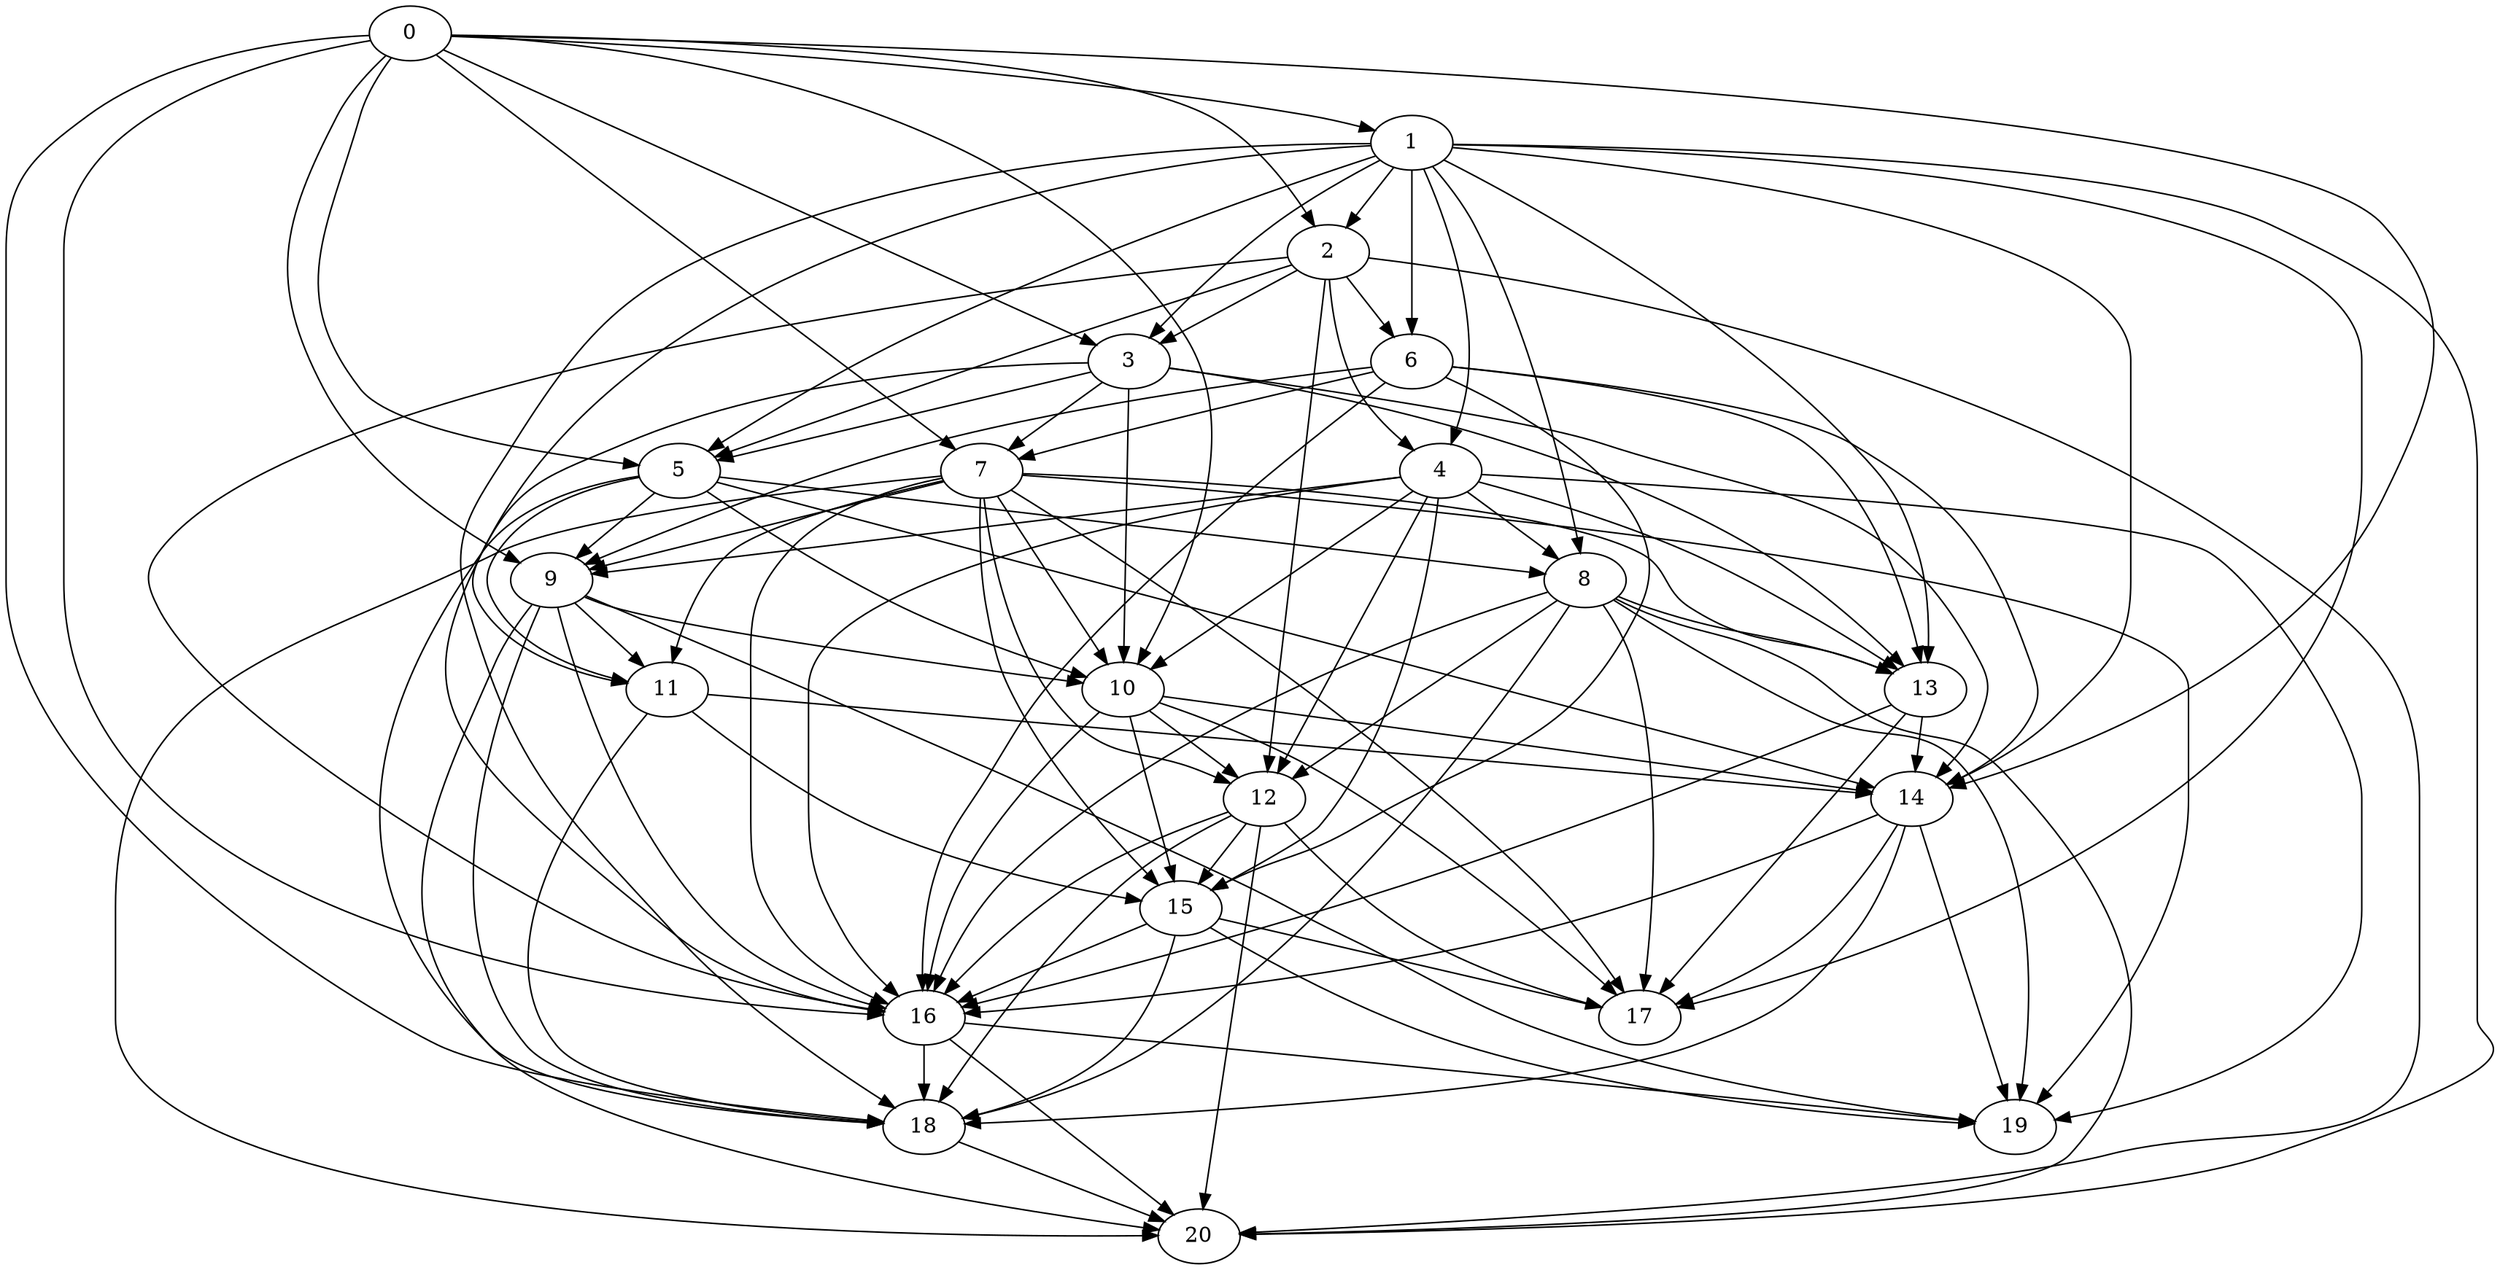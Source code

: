 digraph "Random_Nodes_21_Density_5.05_CCR_10.07_WeightType_Random" {
	graph ["Duplicate states"=0,
		GraphType=Random,
		"Max states in OPEN"=0,
		Modes="120000ms; topo-ordered tasks, ; Pruning: task equivalence, fixed order ready list, ; F-value: ; Optimisation: best schedule length (\
SL) optimisation on equal, ",
		NumberOfTasks=21,
		"Pruned using list schedule length"=229643,
		"States removed from OPEN"=0,
		TargetSystem="Homogeneous-2",
		"Time to schedule (ms)"=2413,
		"Total idle time"=83,
		"Total schedule length"=104,
		"Total sequential time"=122,
		"Total states created"=969379
	];
	0	["Finish time"=3,
		Processor=0,
		"Start time"=0,
		Weight=3];
	1	["Finish time"=13,
		Processor=0,
		"Start time"=3,
		Weight=10];
	0 -> 1	[Weight=15];
	2	["Finish time"=18,
		Processor=0,
		"Start time"=13,
		Weight=5];
	0 -> 2	[Weight=6];
	3	["Finish time"=23,
		Processor=0,
		"Start time"=18,
		Weight=5];
	0 -> 3	[Weight=6];
	7	["Finish time"=40,
		Processor=0,
		"Start time"=34,
		Weight=6];
	0 -> 7	[Weight=17];
	5	["Finish time"=30,
		Processor=0,
		"Start time"=23,
		Weight=7];
	0 -> 5	[Weight=6];
	9	["Finish time"=54,
		Processor=0,
		"Start time"=44,
		Weight=10];
	0 -> 9	[Weight=8];
	10	["Finish time"=61,
		Processor=0,
		"Start time"=54,
		Weight=7];
	0 -> 10	[Weight=4];
	14	["Finish time"=75,
		Processor=1,
		"Start time"=66,
		Weight=9];
	0 -> 14	[Weight=8];
	16	["Finish time"=92,
		Processor=1,
		"Start time"=87,
		Weight=5];
	0 -> 16	[Weight=8];
	18	["Finish time"=102,
		Processor=1,
		"Start time"=95,
		Weight=7];
	0 -> 18	[Weight=8];
	1 -> 2	[Weight=6];
	6	["Finish time"=34,
		Processor=0,
		"Start time"=30,
		Weight=4];
	1 -> 6	[Weight=15];
	1 -> 3	[Weight=17];
	1 -> 5	[Weight=11];
	4	["Finish time"=31,
		Processor=1,
		"Start time"=27,
		Weight=4];
	1 -> 4	[Weight=9];
	8	["Finish time"=58,
		Processor=1,
		"Start time"=49,
		Weight=9];
	1 -> 8	[Weight=4];
	13	["Finish time"=66,
		Processor=1,
		"Start time"=62,
		Weight=4];
	1 -> 13	[Weight=15];
	11	["Finish time"=62,
		Processor=1,
		"Start time"=60,
		Weight=2];
	1 -> 11	[Weight=6];
	1 -> 14	[Weight=19];
	1 -> 18	[Weight=17];
	17	["Finish time"=97,
		Processor=0,
		"Start time"=92,
		Weight=5];
	1 -> 17	[Weight=11];
	20	["Finish time"=104,
		Processor=1,
		"Start time"=102,
		Weight=2];
	1 -> 20	[Weight=8];
	2 -> 6	[Weight=17];
	2 -> 3	[Weight=17];
	2 -> 5	[Weight=13];
	2 -> 4	[Weight=9];
	12	["Finish time"=70,
		Processor=0,
		"Start time"=62,
		Weight=8];
	2 -> 12	[Weight=11];
	2 -> 16	[Weight=15];
	2 -> 20	[Weight=15];
	6 -> 7	[Weight=11];
	6 -> 9	[Weight=4];
	6 -> 13	[Weight=19];
	6 -> 14	[Weight=9];
	15	["Finish time"=76,
		Processor=0,
		"Start time"=70,
		Weight=6];
	6 -> 15	[Weight=9];
	6 -> 16	[Weight=11];
	3 -> 7	[Weight=9];
	3 -> 5	[Weight=11];
	3 -> 10	[Weight=19];
	3 -> 13	[Weight=8];
	3 -> 14	[Weight=17];
	3 -> 16	[Weight=9];
	7 -> 9	[Weight=15];
	7 -> 10	[Weight=11];
	7 -> 13	[Weight=15];
	7 -> 12	[Weight=11];
	7 -> 11	[Weight=15];
	7 -> 15	[Weight=13];
	7 -> 16	[Weight=9];
	7 -> 17	[Weight=15];
	19	["Finish time"=101,
		Processor=0,
		"Start time"=97,
		Weight=4];
	7 -> 19	[Weight=11];
	7 -> 20	[Weight=6];
	5 -> 9	[Weight=11];
	5 -> 8	[Weight=19];
	5 -> 10	[Weight=19];
	5 -> 11	[Weight=17];
	5 -> 14	[Weight=13];
	5 -> 18	[Weight=6];
	4 -> 9	[Weight=13];
	4 -> 8	[Weight=17];
	4 -> 10	[Weight=15];
	4 -> 13	[Weight=13];
	4 -> 12	[Weight=13];
	4 -> 15	[Weight=13];
	4 -> 16	[Weight=15];
	4 -> 19	[Weight=8];
	9 -> 10	[Weight=15];
	9 -> 11	[Weight=6];
	9 -> 16	[Weight=8];
	9 -> 18	[Weight=4];
	9 -> 19	[Weight=13];
	9 -> 20	[Weight=13];
	8 -> 13	[Weight=6];
	8 -> 12	[Weight=4];
	8 -> 16	[Weight=17];
	8 -> 18	[Weight=8];
	8 -> 17	[Weight=13];
	8 -> 19	[Weight=4];
	8 -> 20	[Weight=13];
	10 -> 12	[Weight=9];
	10 -> 14	[Weight=4];
	10 -> 15	[Weight=8];
	10 -> 16	[Weight=11];
	10 -> 17	[Weight=17];
	13 -> 14	[Weight=6];
	13 -> 16	[Weight=19];
	13 -> 17	[Weight=9];
	12 -> 15	[Weight=11];
	12 -> 16	[Weight=17];
	12 -> 18	[Weight=13];
	12 -> 17	[Weight=17];
	12 -> 20	[Weight=19];
	11 -> 14	[Weight=6];
	11 -> 15	[Weight=8];
	11 -> 18	[Weight=4];
	14 -> 16	[Weight=15];
	14 -> 18	[Weight=8];
	14 -> 17	[Weight=17];
	14 -> 19	[Weight=6];
	15 -> 16	[Weight=8];
	15 -> 18	[Weight=19];
	15 -> 17	[Weight=17];
	15 -> 19	[Weight=19];
	16 -> 18	[Weight=8];
	16 -> 19	[Weight=4];
	16 -> 20	[Weight=17];
	18 -> 20	[Weight=19];
}
